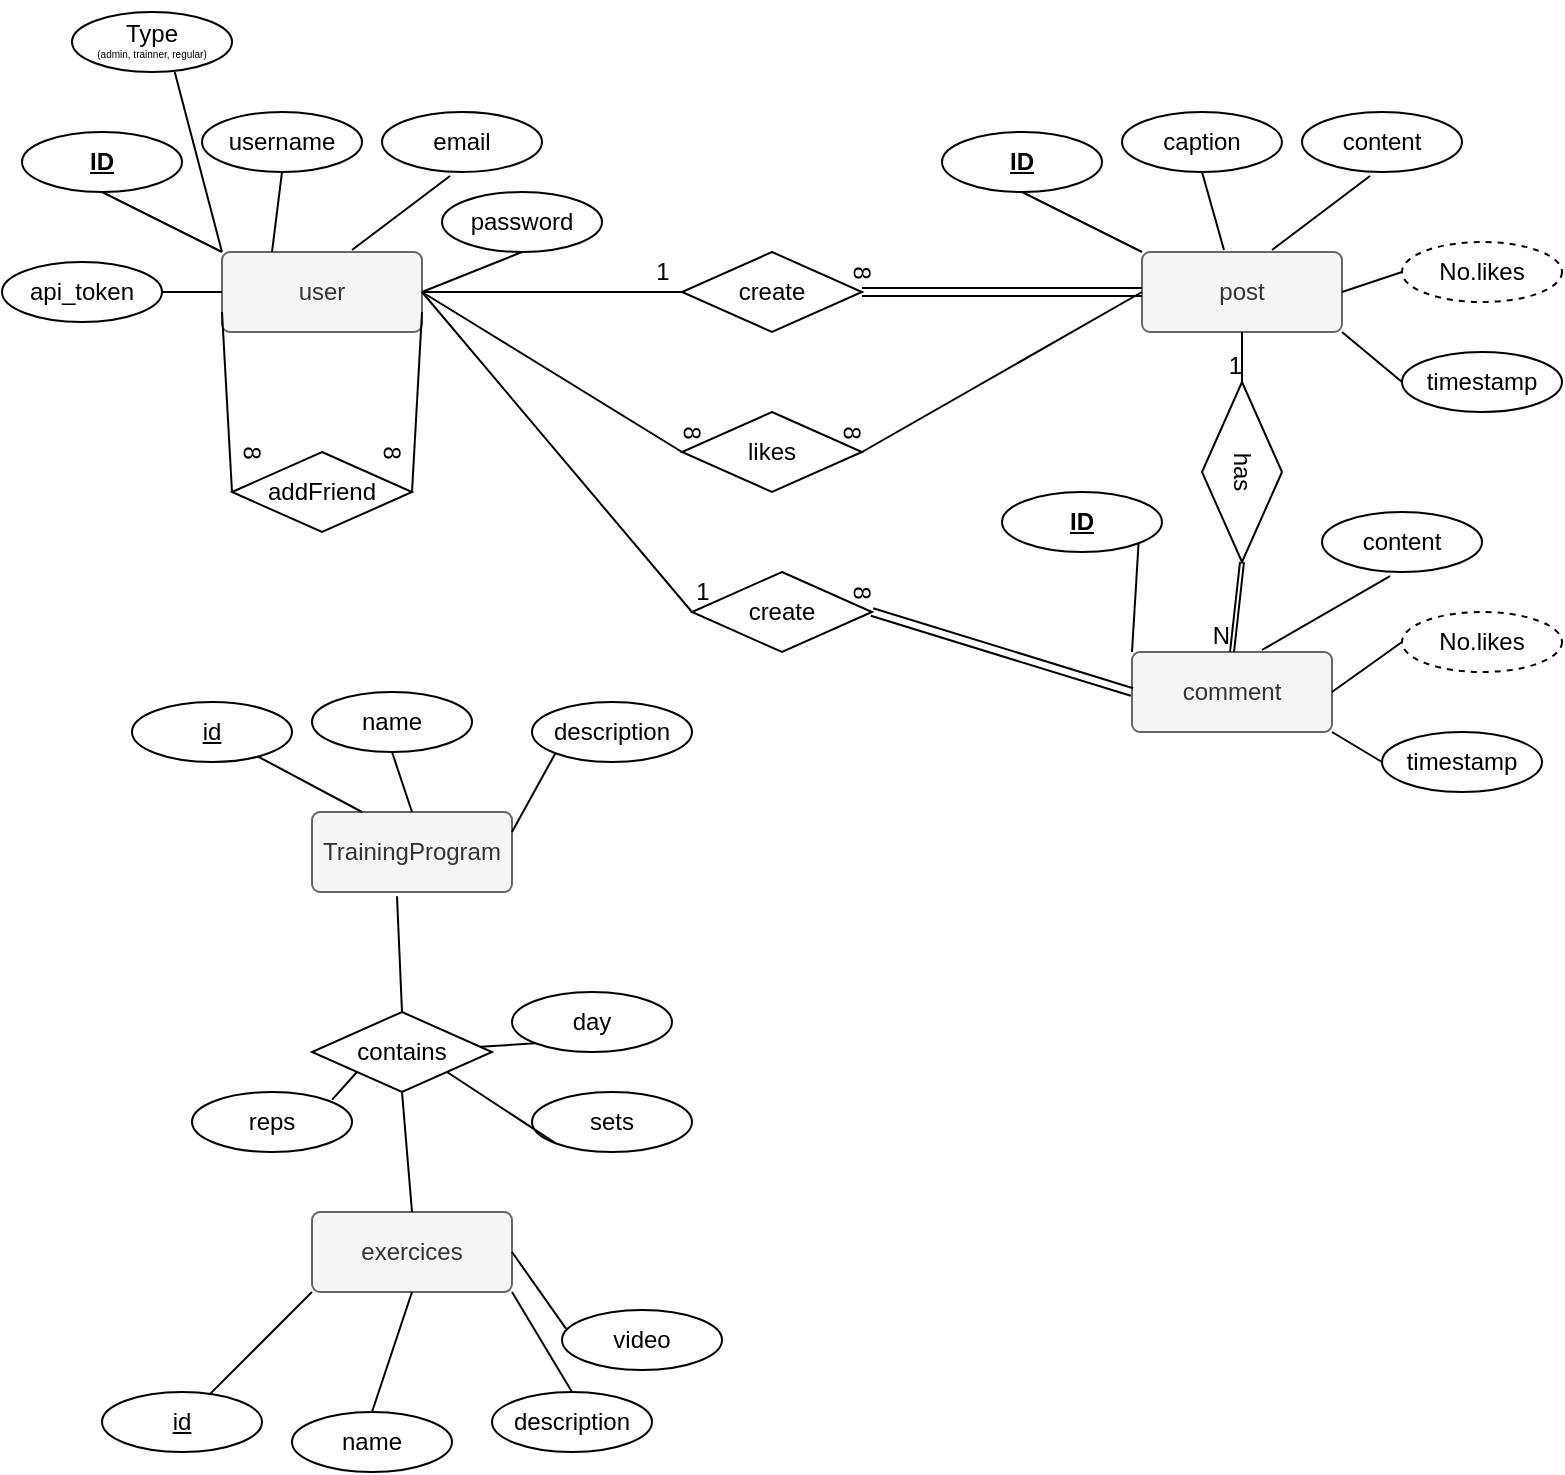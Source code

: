 <mxfile version="16.5.2" type="github">
  <diagram id="R2lEEEUBdFMjLlhIrx00" name="Page-1">
    <mxGraphModel dx="920" dy="852" grid="1" gridSize="10" guides="1" tooltips="1" connect="1" arrows="1" fold="1" page="1" pageScale="1" pageWidth="850" pageHeight="1100" math="0" shadow="0" extFonts="Permanent Marker^https://fonts.googleapis.com/css?family=Permanent+Marker">
      <root>
        <mxCell id="0" />
        <mxCell id="1" parent="0" />
        <mxCell id="Phtv0TZWdsEABk7-FIin-1" value="user" style="rounded=1;arcSize=10;whiteSpace=wrap;html=1;align=center;fillColor=#f5f5f5;fontColor=#333333;strokeColor=#666666;" parent="1" vertex="1">
          <mxGeometry x="120" y="190" width="100" height="40" as="geometry" />
        </mxCell>
        <mxCell id="Phtv0TZWdsEABk7-FIin-5" value="&lt;u&gt;&lt;b&gt;ID&lt;/b&gt;&lt;/u&gt;" style="ellipse;whiteSpace=wrap;html=1;align=center;" parent="1" vertex="1">
          <mxGeometry x="20" y="130" width="80" height="30" as="geometry" />
        </mxCell>
        <mxCell id="Phtv0TZWdsEABk7-FIin-7" value="password" style="ellipse;whiteSpace=wrap;html=1;align=center;" parent="1" vertex="1">
          <mxGeometry x="230" y="160" width="80" height="30" as="geometry" />
        </mxCell>
        <mxCell id="Phtv0TZWdsEABk7-FIin-8" value="email" style="ellipse;whiteSpace=wrap;html=1;align=center;" parent="1" vertex="1">
          <mxGeometry x="200" y="120" width="80" height="30" as="geometry" />
        </mxCell>
        <mxCell id="Phtv0TZWdsEABk7-FIin-9" value="username" style="ellipse;whiteSpace=wrap;html=1;align=center;" parent="1" vertex="1">
          <mxGeometry x="110" y="120" width="80" height="30" as="geometry" />
        </mxCell>
        <mxCell id="Phtv0TZWdsEABk7-FIin-11" value="" style="endArrow=none;html=1;rounded=0;exitX=0.5;exitY=1;exitDx=0;exitDy=0;entryX=0;entryY=0;entryDx=0;entryDy=0;" parent="1" source="Phtv0TZWdsEABk7-FIin-5" target="Phtv0TZWdsEABk7-FIin-1" edge="1">
          <mxGeometry relative="1" as="geometry">
            <mxPoint x="190" y="230" as="sourcePoint" />
            <mxPoint x="350" y="230" as="targetPoint" />
          </mxGeometry>
        </mxCell>
        <mxCell id="Phtv0TZWdsEABk7-FIin-13" value="" style="endArrow=none;html=1;rounded=0;exitX=0.5;exitY=1;exitDx=0;exitDy=0;entryX=0.25;entryY=0;entryDx=0;entryDy=0;" parent="1" source="Phtv0TZWdsEABk7-FIin-9" target="Phtv0TZWdsEABk7-FIin-1" edge="1">
          <mxGeometry relative="1" as="geometry">
            <mxPoint x="170" y="260" as="sourcePoint" />
            <mxPoint x="330" y="260" as="targetPoint" />
          </mxGeometry>
        </mxCell>
        <mxCell id="Phtv0TZWdsEABk7-FIin-14" value="" style="endArrow=none;html=1;rounded=0;entryX=0.425;entryY=1.067;entryDx=0;entryDy=0;entryPerimeter=0;exitX=0.65;exitY=-0.025;exitDx=0;exitDy=0;exitPerimeter=0;" parent="1" source="Phtv0TZWdsEABk7-FIin-1" target="Phtv0TZWdsEABk7-FIin-8" edge="1">
          <mxGeometry relative="1" as="geometry">
            <mxPoint x="170" y="130" as="sourcePoint" />
            <mxPoint x="350" y="230" as="targetPoint" />
          </mxGeometry>
        </mxCell>
        <mxCell id="Phtv0TZWdsEABk7-FIin-15" value="" style="endArrow=none;html=1;rounded=0;exitX=1;exitY=0.5;exitDx=0;exitDy=0;entryX=0.5;entryY=1;entryDx=0;entryDy=0;" parent="1" source="Phtv0TZWdsEABk7-FIin-1" target="Phtv0TZWdsEABk7-FIin-7" edge="1">
          <mxGeometry relative="1" as="geometry">
            <mxPoint x="190" y="230" as="sourcePoint" />
            <mxPoint x="350" y="230" as="targetPoint" />
          </mxGeometry>
        </mxCell>
        <mxCell id="Phtv0TZWdsEABk7-FIin-16" value="api_token" style="ellipse;whiteSpace=wrap;html=1;align=center;" parent="1" vertex="1">
          <mxGeometry x="10" y="195" width="80" height="30" as="geometry" />
        </mxCell>
        <mxCell id="Phtv0TZWdsEABk7-FIin-17" value="" style="endArrow=none;html=1;rounded=0;exitX=1;exitY=0.5;exitDx=0;exitDy=0;entryX=0;entryY=0.5;entryDx=0;entryDy=0;" parent="1" source="Phtv0TZWdsEABk7-FIin-16" target="Phtv0TZWdsEABk7-FIin-1" edge="1">
          <mxGeometry relative="1" as="geometry">
            <mxPoint x="190" y="210" as="sourcePoint" />
            <mxPoint x="350" y="210" as="targetPoint" />
          </mxGeometry>
        </mxCell>
        <mxCell id="Phtv0TZWdsEABk7-FIin-18" value="post" style="rounded=1;arcSize=10;whiteSpace=wrap;html=1;align=center;fillColor=#f5f5f5;fontColor=#333333;strokeColor=#666666;" parent="1" vertex="1">
          <mxGeometry x="580" y="190" width="100" height="40" as="geometry" />
        </mxCell>
        <mxCell id="Phtv0TZWdsEABk7-FIin-19" value="&lt;u&gt;&lt;b&gt;ID&lt;/b&gt;&lt;/u&gt;" style="ellipse;whiteSpace=wrap;html=1;align=center;" parent="1" vertex="1">
          <mxGeometry x="480" y="130" width="80" height="30" as="geometry" />
        </mxCell>
        <mxCell id="Phtv0TZWdsEABk7-FIin-21" value="content" style="ellipse;whiteSpace=wrap;html=1;align=center;" parent="1" vertex="1">
          <mxGeometry x="660" y="120" width="80" height="30" as="geometry" />
        </mxCell>
        <mxCell id="Phtv0TZWdsEABk7-FIin-22" value="caption" style="ellipse;whiteSpace=wrap;html=1;align=center;" parent="1" vertex="1">
          <mxGeometry x="570" y="120" width="80" height="30" as="geometry" />
        </mxCell>
        <mxCell id="Phtv0TZWdsEABk7-FIin-23" value="" style="endArrow=none;html=1;rounded=0;exitX=0.5;exitY=1;exitDx=0;exitDy=0;entryX=0;entryY=0;entryDx=0;entryDy=0;" parent="1" source="Phtv0TZWdsEABk7-FIin-19" target="Phtv0TZWdsEABk7-FIin-18" edge="1">
          <mxGeometry relative="1" as="geometry">
            <mxPoint x="650" y="230" as="sourcePoint" />
            <mxPoint x="810" y="230" as="targetPoint" />
          </mxGeometry>
        </mxCell>
        <mxCell id="Phtv0TZWdsEABk7-FIin-24" value="" style="endArrow=none;html=1;rounded=0;exitX=0.5;exitY=1;exitDx=0;exitDy=0;entryX=0.41;entryY=-0.025;entryDx=0;entryDy=0;entryPerimeter=0;" parent="1" source="Phtv0TZWdsEABk7-FIin-22" target="Phtv0TZWdsEABk7-FIin-18" edge="1">
          <mxGeometry relative="1" as="geometry">
            <mxPoint x="630" y="260" as="sourcePoint" />
            <mxPoint x="790" y="260" as="targetPoint" />
          </mxGeometry>
        </mxCell>
        <mxCell id="Phtv0TZWdsEABk7-FIin-25" value="" style="endArrow=none;html=1;rounded=0;entryX=0.425;entryY=1.067;entryDx=0;entryDy=0;entryPerimeter=0;exitX=0.65;exitY=-0.025;exitDx=0;exitDy=0;exitPerimeter=0;" parent="1" source="Phtv0TZWdsEABk7-FIin-18" target="Phtv0TZWdsEABk7-FIin-21" edge="1">
          <mxGeometry relative="1" as="geometry">
            <mxPoint x="630" y="130" as="sourcePoint" />
            <mxPoint x="810" y="230" as="targetPoint" />
          </mxGeometry>
        </mxCell>
        <mxCell id="Phtv0TZWdsEABk7-FIin-29" value="create" style="shape=rhombus;perimeter=rhombusPerimeter;whiteSpace=wrap;html=1;align=center;" parent="1" vertex="1">
          <mxGeometry x="350" y="190" width="90" height="40" as="geometry" />
        </mxCell>
        <mxCell id="Phtv0TZWdsEABk7-FIin-30" value="" style="endArrow=none;html=1;rounded=0;exitX=1;exitY=0.5;exitDx=0;exitDy=0;entryX=0;entryY=0.5;entryDx=0;entryDy=0;" parent="1" source="Phtv0TZWdsEABk7-FIin-1" target="Phtv0TZWdsEABk7-FIin-29" edge="1">
          <mxGeometry relative="1" as="geometry">
            <mxPoint x="290" y="210" as="sourcePoint" />
            <mxPoint x="450" y="210" as="targetPoint" />
          </mxGeometry>
        </mxCell>
        <mxCell id="Phtv0TZWdsEABk7-FIin-32" value="1" style="text;html=1;align=center;verticalAlign=middle;resizable=0;points=[];autosize=1;strokeColor=none;fillColor=none;" parent="1" vertex="1">
          <mxGeometry x="330" y="190" width="20" height="20" as="geometry" />
        </mxCell>
        <mxCell id="Phtv0TZWdsEABk7-FIin-33" value="8" style="text;html=1;align=center;verticalAlign=middle;resizable=0;points=[];autosize=1;strokeColor=none;fillColor=none;rotation=91;" parent="1" vertex="1">
          <mxGeometry x="430" y="190" width="20" height="20" as="geometry" />
        </mxCell>
        <mxCell id="Phtv0TZWdsEABk7-FIin-34" value="addFriend" style="shape=rhombus;perimeter=rhombusPerimeter;whiteSpace=wrap;html=1;align=center;" parent="1" vertex="1">
          <mxGeometry x="125" y="290" width="90" height="40" as="geometry" />
        </mxCell>
        <mxCell id="Phtv0TZWdsEABk7-FIin-36" value="8" style="text;html=1;align=center;verticalAlign=middle;resizable=0;points=[];autosize=1;strokeColor=none;fillColor=none;rotation=91;" parent="1" vertex="1">
          <mxGeometry x="195" y="280" width="20" height="20" as="geometry" />
        </mxCell>
        <mxCell id="Phtv0TZWdsEABk7-FIin-37" value="8" style="text;html=1;align=center;verticalAlign=middle;resizable=0;points=[];autosize=1;strokeColor=none;fillColor=none;rotation=91;" parent="1" vertex="1">
          <mxGeometry x="125" y="280" width="20" height="20" as="geometry" />
        </mxCell>
        <mxCell id="Phtv0TZWdsEABk7-FIin-38" value="" style="endArrow=none;html=1;rounded=0;exitX=0;exitY=0.5;exitDx=0;exitDy=0;entryX=0;entryY=0.75;entryDx=0;entryDy=0;" parent="1" source="Phtv0TZWdsEABk7-FIin-34" target="Phtv0TZWdsEABk7-FIin-1" edge="1">
          <mxGeometry relative="1" as="geometry">
            <mxPoint x="290" y="210" as="sourcePoint" />
            <mxPoint x="150" y="280" as="targetPoint" />
          </mxGeometry>
        </mxCell>
        <mxCell id="Phtv0TZWdsEABk7-FIin-39" value="" style="endArrow=none;html=1;rounded=0;entryX=1;entryY=0.75;entryDx=0;entryDy=0;exitX=1;exitY=0.5;exitDx=0;exitDy=0;" parent="1" source="Phtv0TZWdsEABk7-FIin-34" target="Phtv0TZWdsEABk7-FIin-1" edge="1">
          <mxGeometry relative="1" as="geometry">
            <mxPoint x="260" y="340" as="sourcePoint" />
            <mxPoint x="450" y="210" as="targetPoint" />
          </mxGeometry>
        </mxCell>
        <mxCell id="Phtv0TZWdsEABk7-FIin-63" value="create" style="shape=rhombus;perimeter=rhombusPerimeter;whiteSpace=wrap;html=1;align=center;" parent="1" vertex="1">
          <mxGeometry x="355" y="350" width="90" height="40" as="geometry" />
        </mxCell>
        <mxCell id="Phtv0TZWdsEABk7-FIin-65" value="8" style="text;html=1;align=center;verticalAlign=middle;resizable=0;points=[];autosize=1;strokeColor=none;fillColor=none;rotation=91;" parent="1" vertex="1">
          <mxGeometry x="430" y="350" width="20" height="20" as="geometry" />
        </mxCell>
        <mxCell id="Phtv0TZWdsEABk7-FIin-66" value="1" style="text;html=1;align=center;verticalAlign=middle;resizable=0;points=[];autosize=1;strokeColor=none;fillColor=none;rotation=0;" parent="1" vertex="1">
          <mxGeometry x="350" y="350" width="20" height="20" as="geometry" />
        </mxCell>
        <mxCell id="Phtv0TZWdsEABk7-FIin-67" value="likes" style="shape=rhombus;perimeter=rhombusPerimeter;whiteSpace=wrap;html=1;align=center;" parent="1" vertex="1">
          <mxGeometry x="350" y="270" width="90" height="40" as="geometry" />
        </mxCell>
        <mxCell id="Phtv0TZWdsEABk7-FIin-68" value="8" style="text;html=1;align=center;verticalAlign=middle;resizable=0;points=[];autosize=1;strokeColor=none;fillColor=none;rotation=91;" parent="1" vertex="1">
          <mxGeometry x="425" y="270" width="20" height="20" as="geometry" />
        </mxCell>
        <mxCell id="Phtv0TZWdsEABk7-FIin-69" value="8" style="text;html=1;align=center;verticalAlign=middle;resizable=0;points=[];autosize=1;strokeColor=none;fillColor=none;rotation=91;" parent="1" vertex="1">
          <mxGeometry x="345" y="270" width="20" height="20" as="geometry" />
        </mxCell>
        <mxCell id="Phtv0TZWdsEABk7-FIin-70" value="" style="endArrow=none;html=1;rounded=0;fontSize=16;exitX=1;exitY=0.5;exitDx=0;exitDy=0;entryX=0;entryY=0.5;entryDx=0;entryDy=0;" parent="1" source="Phtv0TZWdsEABk7-FIin-1" target="Phtv0TZWdsEABk7-FIin-67" edge="1">
          <mxGeometry relative="1" as="geometry">
            <mxPoint x="290" y="210" as="sourcePoint" />
            <mxPoint x="270" y="320" as="targetPoint" />
          </mxGeometry>
        </mxCell>
        <mxCell id="Phtv0TZWdsEABk7-FIin-71" value="" style="endArrow=none;html=1;rounded=0;fontSize=16;exitX=1;exitY=0.5;exitDx=0;exitDy=0;entryX=0;entryY=0.5;entryDx=0;entryDy=0;" parent="1" source="Phtv0TZWdsEABk7-FIin-1" target="Phtv0TZWdsEABk7-FIin-63" edge="1">
          <mxGeometry relative="1" as="geometry">
            <mxPoint x="290" y="210" as="sourcePoint" />
            <mxPoint x="450" y="210" as="targetPoint" />
          </mxGeometry>
        </mxCell>
        <mxCell id="Phtv0TZWdsEABk7-FIin-73" value="" style="endArrow=none;html=1;rounded=0;fontSize=16;exitX=1;exitY=0.5;exitDx=0;exitDy=0;entryX=0;entryY=0.5;entryDx=0;entryDy=0;" parent="1" source="Phtv0TZWdsEABk7-FIin-67" target="Phtv0TZWdsEABk7-FIin-18" edge="1">
          <mxGeometry relative="1" as="geometry">
            <mxPoint x="290" y="210" as="sourcePoint" />
            <mxPoint x="450" y="210" as="targetPoint" />
          </mxGeometry>
        </mxCell>
        <mxCell id="Phtv0TZWdsEABk7-FIin-74" value="No.likes" style="ellipse;whiteSpace=wrap;html=1;align=center;dashed=1;fontSize=12;" parent="1" vertex="1">
          <mxGeometry x="710" y="185" width="80" height="30" as="geometry" />
        </mxCell>
        <mxCell id="Phtv0TZWdsEABk7-FIin-75" value="" style="endArrow=none;html=1;rounded=0;fontSize=12;exitX=0;exitY=0.5;exitDx=0;exitDy=0;entryX=1;entryY=0.5;entryDx=0;entryDy=0;" parent="1" source="Phtv0TZWdsEABk7-FIin-74" target="Phtv0TZWdsEABk7-FIin-18" edge="1">
          <mxGeometry relative="1" as="geometry">
            <mxPoint x="600" y="350" as="sourcePoint" />
            <mxPoint x="760" y="350" as="targetPoint" />
          </mxGeometry>
        </mxCell>
        <mxCell id="Phtv0TZWdsEABk7-FIin-87" value="timestamp" style="ellipse;whiteSpace=wrap;html=1;align=center;" parent="1" vertex="1">
          <mxGeometry x="710" y="240" width="80" height="30" as="geometry" />
        </mxCell>
        <mxCell id="Phtv0TZWdsEABk7-FIin-88" value="" style="endArrow=none;html=1;rounded=0;fontSize=12;exitX=1;exitY=1;exitDx=0;exitDy=0;entryX=0;entryY=0.5;entryDx=0;entryDy=0;" parent="1" source="Phtv0TZWdsEABk7-FIin-18" target="Phtv0TZWdsEABk7-FIin-87" edge="1">
          <mxGeometry relative="1" as="geometry">
            <mxPoint x="330" y="270" as="sourcePoint" />
            <mxPoint x="490" y="270" as="targetPoint" />
          </mxGeometry>
        </mxCell>
        <mxCell id="Phtv0TZWdsEABk7-FIin-89" value="comment" style="rounded=1;arcSize=10;whiteSpace=wrap;html=1;align=center;fillColor=#f5f5f5;fontColor=#333333;strokeColor=#666666;" parent="1" vertex="1">
          <mxGeometry x="575" y="390" width="100" height="40" as="geometry" />
        </mxCell>
        <mxCell id="Phtv0TZWdsEABk7-FIin-90" value="&lt;u&gt;&lt;b&gt;ID&lt;/b&gt;&lt;/u&gt;" style="ellipse;whiteSpace=wrap;html=1;align=center;" parent="1" vertex="1">
          <mxGeometry x="510" y="310" width="80" height="30" as="geometry" />
        </mxCell>
        <mxCell id="Phtv0TZWdsEABk7-FIin-91" value="content" style="ellipse;whiteSpace=wrap;html=1;align=center;" parent="1" vertex="1">
          <mxGeometry x="670" y="320" width="80" height="30" as="geometry" />
        </mxCell>
        <mxCell id="Phtv0TZWdsEABk7-FIin-93" value="" style="endArrow=none;html=1;rounded=0;exitX=1;exitY=1;exitDx=0;exitDy=0;entryX=0;entryY=0;entryDx=0;entryDy=0;" parent="1" source="Phtv0TZWdsEABk7-FIin-90" target="Phtv0TZWdsEABk7-FIin-89" edge="1">
          <mxGeometry relative="1" as="geometry">
            <mxPoint x="650" y="405" as="sourcePoint" />
            <mxPoint x="810" y="405" as="targetPoint" />
          </mxGeometry>
        </mxCell>
        <mxCell id="Phtv0TZWdsEABk7-FIin-95" value="" style="endArrow=none;html=1;rounded=0;entryX=0.425;entryY=1.067;entryDx=0;entryDy=0;entryPerimeter=0;exitX=0.65;exitY=-0.025;exitDx=0;exitDy=0;exitPerimeter=0;" parent="1" source="Phtv0TZWdsEABk7-FIin-89" target="Phtv0TZWdsEABk7-FIin-91" edge="1">
          <mxGeometry relative="1" as="geometry">
            <mxPoint x="630" y="305" as="sourcePoint" />
            <mxPoint x="810" y="405" as="targetPoint" />
          </mxGeometry>
        </mxCell>
        <mxCell id="Phtv0TZWdsEABk7-FIin-96" value="No.likes" style="ellipse;whiteSpace=wrap;html=1;align=center;dashed=1;fontSize=12;" parent="1" vertex="1">
          <mxGeometry x="710" y="370" width="80" height="30" as="geometry" />
        </mxCell>
        <mxCell id="Phtv0TZWdsEABk7-FIin-97" value="" style="endArrow=none;html=1;rounded=0;fontSize=12;exitX=0;exitY=0.5;exitDx=0;exitDy=0;entryX=1;entryY=0.5;entryDx=0;entryDy=0;" parent="1" source="Phtv0TZWdsEABk7-FIin-96" target="Phtv0TZWdsEABk7-FIin-89" edge="1">
          <mxGeometry relative="1" as="geometry">
            <mxPoint x="600" y="525" as="sourcePoint" />
            <mxPoint x="760" y="525" as="targetPoint" />
          </mxGeometry>
        </mxCell>
        <mxCell id="Phtv0TZWdsEABk7-FIin-98" value="timestamp" style="ellipse;whiteSpace=wrap;html=1;align=center;" parent="1" vertex="1">
          <mxGeometry x="700" y="430" width="80" height="30" as="geometry" />
        </mxCell>
        <mxCell id="Phtv0TZWdsEABk7-FIin-99" value="" style="endArrow=none;html=1;rounded=0;fontSize=12;exitX=1;exitY=1;exitDx=0;exitDy=0;entryX=0;entryY=0.5;entryDx=0;entryDy=0;" parent="1" source="Phtv0TZWdsEABk7-FIin-89" target="Phtv0TZWdsEABk7-FIin-98" edge="1">
          <mxGeometry relative="1" as="geometry">
            <mxPoint x="330" y="445" as="sourcePoint" />
            <mxPoint x="490" y="445" as="targetPoint" />
          </mxGeometry>
        </mxCell>
        <mxCell id="Phtv0TZWdsEABk7-FIin-102" value="" style="shape=link;html=1;rounded=0;fontSize=12;entryX=0;entryY=0.5;entryDx=0;entryDy=0;exitX=1;exitY=0.5;exitDx=0;exitDy=0;" parent="1" source="Phtv0TZWdsEABk7-FIin-63" target="Phtv0TZWdsEABk7-FIin-89" edge="1">
          <mxGeometry relative="1" as="geometry">
            <mxPoint x="380" y="270" as="sourcePoint" />
            <mxPoint x="540" y="270" as="targetPoint" />
          </mxGeometry>
        </mxCell>
        <mxCell id="Phtv0TZWdsEABk7-FIin-104" value="&lt;div&gt;has&lt;/div&gt;" style="shape=rhombus;perimeter=rhombusPerimeter;whiteSpace=wrap;html=1;align=center;rotation=90;" parent="1" vertex="1">
          <mxGeometry x="585" y="280" width="90" height="40" as="geometry" />
        </mxCell>
        <mxCell id="Phtv0TZWdsEABk7-FIin-107" value="" style="endArrow=none;html=1;rounded=0;fontSize=12;exitX=0.5;exitY=1;exitDx=0;exitDy=0;entryX=0;entryY=0.5;entryDx=0;entryDy=0;" parent="1" source="Phtv0TZWdsEABk7-FIin-18" target="Phtv0TZWdsEABk7-FIin-104" edge="1">
          <mxGeometry relative="1" as="geometry">
            <mxPoint x="380" y="270" as="sourcePoint" />
            <mxPoint x="540" y="270" as="targetPoint" />
          </mxGeometry>
        </mxCell>
        <mxCell id="Phtv0TZWdsEABk7-FIin-108" value="1" style="resizable=0;html=1;align=right;verticalAlign=bottom;fontSize=12;" parent="Phtv0TZWdsEABk7-FIin-107" connectable="0" vertex="1">
          <mxGeometry x="1" relative="1" as="geometry" />
        </mxCell>
        <mxCell id="Phtv0TZWdsEABk7-FIin-109" value="" style="shape=link;html=1;rounded=0;fontSize=12;entryX=0.5;entryY=0;entryDx=0;entryDy=0;exitX=1;exitY=0.5;exitDx=0;exitDy=0;width=2;" parent="1" source="Phtv0TZWdsEABk7-FIin-104" target="Phtv0TZWdsEABk7-FIin-89" edge="1">
          <mxGeometry relative="1" as="geometry">
            <mxPoint x="380" y="270" as="sourcePoint" />
            <mxPoint x="540" y="270" as="targetPoint" />
          </mxGeometry>
        </mxCell>
        <mxCell id="Phtv0TZWdsEABk7-FIin-110" value="N" style="resizable=0;html=1;align=right;verticalAlign=bottom;fontSize=12;" parent="Phtv0TZWdsEABk7-FIin-109" connectable="0" vertex="1">
          <mxGeometry x="1" relative="1" as="geometry" />
        </mxCell>
        <mxCell id="Phtv0TZWdsEABk7-FIin-111" value="" style="shape=link;html=1;rounded=0;fontSize=12;entryX=0;entryY=0.5;entryDx=0;entryDy=0;exitX=1;exitY=0.5;exitDx=0;exitDy=0;" parent="1" source="Phtv0TZWdsEABk7-FIin-29" target="Phtv0TZWdsEABk7-FIin-18" edge="1">
          <mxGeometry relative="1" as="geometry">
            <mxPoint x="380" y="270" as="sourcePoint" />
            <mxPoint x="540" y="270" as="targetPoint" />
          </mxGeometry>
        </mxCell>
        <mxCell id="J8YEvuXNbDqKkOHKsf2b-3" value="&lt;p style=&quot;line-height: 0.7&quot;&gt;Type&lt;br&gt;&lt;span style=&quot;font-size: 5px&quot;&gt;(admin, trainner, regular)&lt;/span&gt;&lt;br&gt;&lt;/p&gt;" style="ellipse;whiteSpace=wrap;html=1;align=center;" parent="1" vertex="1">
          <mxGeometry x="45" y="70" width="80" height="30" as="geometry" />
        </mxCell>
        <mxCell id="J8YEvuXNbDqKkOHKsf2b-4" value="" style="endArrow=none;html=1;rounded=0;exitX=0.642;exitY=1;exitDx=0;exitDy=0;exitPerimeter=0;entryX=0;entryY=0;entryDx=0;entryDy=0;" parent="1" source="J8YEvuXNbDqKkOHKsf2b-3" target="Phtv0TZWdsEABk7-FIin-1" edge="1">
          <mxGeometry width="50" height="50" relative="1" as="geometry">
            <mxPoint x="85" y="10" as="sourcePoint" />
            <mxPoint x="130" y="-40" as="targetPoint" />
          </mxGeometry>
        </mxCell>
        <mxCell id="AeTU48s2vladtEcThKcJ-10" value="&lt;div&gt;TrainingProgram&lt;/div&gt;" style="rounded=1;arcSize=10;whiteSpace=wrap;html=1;align=center;fillColor=#f5f5f5;fontColor=#333333;strokeColor=#666666;" parent="1" vertex="1">
          <mxGeometry x="165" y="470" width="100" height="40" as="geometry" />
        </mxCell>
        <mxCell id="AeTU48s2vladtEcThKcJ-11" value="&lt;u&gt;id&lt;/u&gt;" style="ellipse;whiteSpace=wrap;html=1;align=center;" parent="1" vertex="1">
          <mxGeometry x="75" y="415" width="80" height="30" as="geometry" />
        </mxCell>
        <mxCell id="AeTU48s2vladtEcThKcJ-12" value="" style="endArrow=none;html=1;rounded=0;entryX=0.25;entryY=0;entryDx=0;entryDy=0;" parent="1" source="AeTU48s2vladtEcThKcJ-11" target="AeTU48s2vladtEcThKcJ-10" edge="1">
          <mxGeometry width="50" height="50" relative="1" as="geometry">
            <mxPoint x="70" y="530" as="sourcePoint" />
            <mxPoint x="115" y="480" as="targetPoint" />
          </mxGeometry>
        </mxCell>
        <mxCell id="AeTU48s2vladtEcThKcJ-13" value="name" style="ellipse;whiteSpace=wrap;html=1;align=center;" parent="1" vertex="1">
          <mxGeometry x="165" y="410" width="80" height="30" as="geometry" />
        </mxCell>
        <mxCell id="AeTU48s2vladtEcThKcJ-14" value="" style="endArrow=none;html=1;rounded=0;exitX=0.5;exitY=1;exitDx=0;exitDy=0;entryX=0.5;entryY=0;entryDx=0;entryDy=0;" parent="1" source="AeTU48s2vladtEcThKcJ-13" target="AeTU48s2vladtEcThKcJ-10" edge="1">
          <mxGeometry width="50" height="50" relative="1" as="geometry">
            <mxPoint x="190" y="470" as="sourcePoint" />
            <mxPoint x="235" y="420" as="targetPoint" />
          </mxGeometry>
        </mxCell>
        <mxCell id="AeTU48s2vladtEcThKcJ-15" value="description" style="ellipse;whiteSpace=wrap;html=1;align=center;" parent="1" vertex="1">
          <mxGeometry x="275" y="415" width="80" height="30" as="geometry" />
        </mxCell>
        <mxCell id="AeTU48s2vladtEcThKcJ-16" value="" style="endArrow=none;html=1;rounded=0;exitX=0;exitY=1;exitDx=0;exitDy=0;entryX=1;entryY=0.25;entryDx=0;entryDy=0;" parent="1" source="AeTU48s2vladtEcThKcJ-15" target="AeTU48s2vladtEcThKcJ-10" edge="1">
          <mxGeometry width="50" height="50" relative="1" as="geometry">
            <mxPoint x="290" y="385" as="sourcePoint" />
            <mxPoint x="205" y="465" as="targetPoint" />
          </mxGeometry>
        </mxCell>
        <mxCell id="AeTU48s2vladtEcThKcJ-30" value="exercices" style="rounded=1;arcSize=10;whiteSpace=wrap;html=1;align=center;fillColor=#f5f5f5;fontColor=#333333;strokeColor=#666666;" parent="1" vertex="1">
          <mxGeometry x="165" y="670" width="100" height="40" as="geometry" />
        </mxCell>
        <mxCell id="AeTU48s2vladtEcThKcJ-31" value="&lt;u&gt;id&lt;/u&gt;" style="ellipse;whiteSpace=wrap;html=1;align=center;" parent="1" vertex="1">
          <mxGeometry x="60" y="760" width="80" height="30" as="geometry" />
        </mxCell>
        <mxCell id="AeTU48s2vladtEcThKcJ-32" value="" style="endArrow=none;html=1;rounded=0;entryX=0;entryY=1;entryDx=0;entryDy=0;" parent="1" source="AeTU48s2vladtEcThKcJ-31" target="AeTU48s2vladtEcThKcJ-30" edge="1">
          <mxGeometry width="50" height="50" relative="1" as="geometry">
            <mxPoint x="70" y="760" as="sourcePoint" />
            <mxPoint x="115" y="710" as="targetPoint" />
          </mxGeometry>
        </mxCell>
        <mxCell id="AeTU48s2vladtEcThKcJ-33" value="name" style="ellipse;whiteSpace=wrap;html=1;align=center;" parent="1" vertex="1">
          <mxGeometry x="155" y="770" width="80" height="30" as="geometry" />
        </mxCell>
        <mxCell id="AeTU48s2vladtEcThKcJ-34" value="" style="endArrow=none;html=1;rounded=0;entryX=0.5;entryY=1;entryDx=0;entryDy=0;exitX=0.5;exitY=0;exitDx=0;exitDy=0;" parent="1" source="AeTU48s2vladtEcThKcJ-33" target="AeTU48s2vladtEcThKcJ-30" edge="1">
          <mxGeometry width="50" height="50" relative="1" as="geometry">
            <mxPoint x="205" y="770" as="sourcePoint" />
            <mxPoint x="235" y="650" as="targetPoint" />
          </mxGeometry>
        </mxCell>
        <mxCell id="AeTU48s2vladtEcThKcJ-35" value="description" style="ellipse;whiteSpace=wrap;html=1;align=center;" parent="1" vertex="1">
          <mxGeometry x="255" y="760" width="80" height="30" as="geometry" />
        </mxCell>
        <mxCell id="AeTU48s2vladtEcThKcJ-36" value="" style="endArrow=none;html=1;rounded=0;exitX=0.5;exitY=0;exitDx=0;exitDy=0;entryX=1;entryY=1;entryDx=0;entryDy=0;" parent="1" source="AeTU48s2vladtEcThKcJ-35" target="AeTU48s2vladtEcThKcJ-30" edge="1">
          <mxGeometry width="50" height="50" relative="1" as="geometry">
            <mxPoint x="290" y="615" as="sourcePoint" />
            <mxPoint x="205" y="695" as="targetPoint" />
          </mxGeometry>
        </mxCell>
        <mxCell id="AeTU48s2vladtEcThKcJ-44" value="video" style="ellipse;whiteSpace=wrap;html=1;align=center;" parent="1" vertex="1">
          <mxGeometry x="290" y="719" width="80" height="30" as="geometry" />
        </mxCell>
        <mxCell id="AeTU48s2vladtEcThKcJ-45" value="" style="endArrow=none;html=1;rounded=0;exitX=0.025;exitY=0.311;exitDx=0;exitDy=0;entryX=1;entryY=0.5;entryDx=0;entryDy=0;exitPerimeter=0;" parent="1" source="AeTU48s2vladtEcThKcJ-44" target="AeTU48s2vladtEcThKcJ-30" edge="1">
          <mxGeometry width="50" height="50" relative="1" as="geometry">
            <mxPoint x="325" y="574" as="sourcePoint" />
            <mxPoint x="285" y="700" as="targetPoint" />
          </mxGeometry>
        </mxCell>
        <mxCell id="AeTU48s2vladtEcThKcJ-47" value="&lt;div&gt;contains&lt;/div&gt;" style="shape=rhombus;perimeter=rhombusPerimeter;whiteSpace=wrap;html=1;align=center;" parent="1" vertex="1">
          <mxGeometry x="165" y="570" width="90" height="40" as="geometry" />
        </mxCell>
        <mxCell id="AeTU48s2vladtEcThKcJ-48" value="" style="endArrow=none;html=1;rounded=0;entryX=0.5;entryY=0;entryDx=0;entryDy=0;exitX=0.425;exitY=1.054;exitDx=0;exitDy=0;exitPerimeter=0;" parent="1" source="AeTU48s2vladtEcThKcJ-10" target="AeTU48s2vladtEcThKcJ-47" edge="1">
          <mxGeometry width="50" height="50" relative="1" as="geometry">
            <mxPoint x="147.825" y="452.318" as="sourcePoint" />
            <mxPoint x="200" y="480" as="targetPoint" />
          </mxGeometry>
        </mxCell>
        <mxCell id="AeTU48s2vladtEcThKcJ-49" value="" style="endArrow=none;html=1;rounded=0;entryX=0.5;entryY=0;entryDx=0;entryDy=0;exitX=0.5;exitY=1;exitDx=0;exitDy=0;" parent="1" source="AeTU48s2vladtEcThKcJ-47" target="AeTU48s2vladtEcThKcJ-30" edge="1">
          <mxGeometry width="50" height="50" relative="1" as="geometry">
            <mxPoint x="157.825" y="462.318" as="sourcePoint" />
            <mxPoint x="210" y="490" as="targetPoint" />
          </mxGeometry>
        </mxCell>
        <mxCell id="AeTU48s2vladtEcThKcJ-52" value="day" style="ellipse;whiteSpace=wrap;html=1;align=center;" parent="1" vertex="1">
          <mxGeometry x="265" y="560" width="80" height="30" as="geometry" />
        </mxCell>
        <mxCell id="AeTU48s2vladtEcThKcJ-53" value="" style="endArrow=none;html=1;rounded=0;exitX=0;exitY=1;exitDx=0;exitDy=0;" parent="1" source="AeTU48s2vladtEcThKcJ-52" target="AeTU48s2vladtEcThKcJ-47" edge="1">
          <mxGeometry width="50" height="50" relative="1" as="geometry">
            <mxPoint x="300" y="495" as="sourcePoint" />
            <mxPoint x="275" y="590" as="targetPoint" />
          </mxGeometry>
        </mxCell>
        <mxCell id="AeTU48s2vladtEcThKcJ-54" value="sets" style="ellipse;whiteSpace=wrap;html=1;align=center;" parent="1" vertex="1">
          <mxGeometry x="275" y="610" width="80" height="30" as="geometry" />
        </mxCell>
        <mxCell id="AeTU48s2vladtEcThKcJ-55" value="" style="endArrow=none;html=1;rounded=0;exitX=0;exitY=1;exitDx=0;exitDy=0;entryX=1;entryY=1;entryDx=0;entryDy=0;" parent="1" source="AeTU48s2vladtEcThKcJ-54" target="AeTU48s2vladtEcThKcJ-47" edge="1">
          <mxGeometry width="50" height="50" relative="1" as="geometry">
            <mxPoint x="310" y="405" as="sourcePoint" />
            <mxPoint x="285" y="500" as="targetPoint" />
          </mxGeometry>
        </mxCell>
        <mxCell id="AeTU48s2vladtEcThKcJ-57" value="reps" style="ellipse;whiteSpace=wrap;html=1;align=center;" parent="1" vertex="1">
          <mxGeometry x="105" y="610" width="80" height="30" as="geometry" />
        </mxCell>
        <mxCell id="AeTU48s2vladtEcThKcJ-58" value="" style="endArrow=none;html=1;rounded=0;exitX=0.876;exitY=0.128;exitDx=0;exitDy=0;entryX=0;entryY=1;entryDx=0;entryDy=0;exitPerimeter=0;" parent="1" source="AeTU48s2vladtEcThKcJ-57" target="AeTU48s2vladtEcThKcJ-47" edge="1">
          <mxGeometry width="50" height="50" relative="1" as="geometry">
            <mxPoint x="320" y="415" as="sourcePoint" />
            <mxPoint x="295" y="510" as="targetPoint" />
          </mxGeometry>
        </mxCell>
      </root>
    </mxGraphModel>
  </diagram>
</mxfile>
